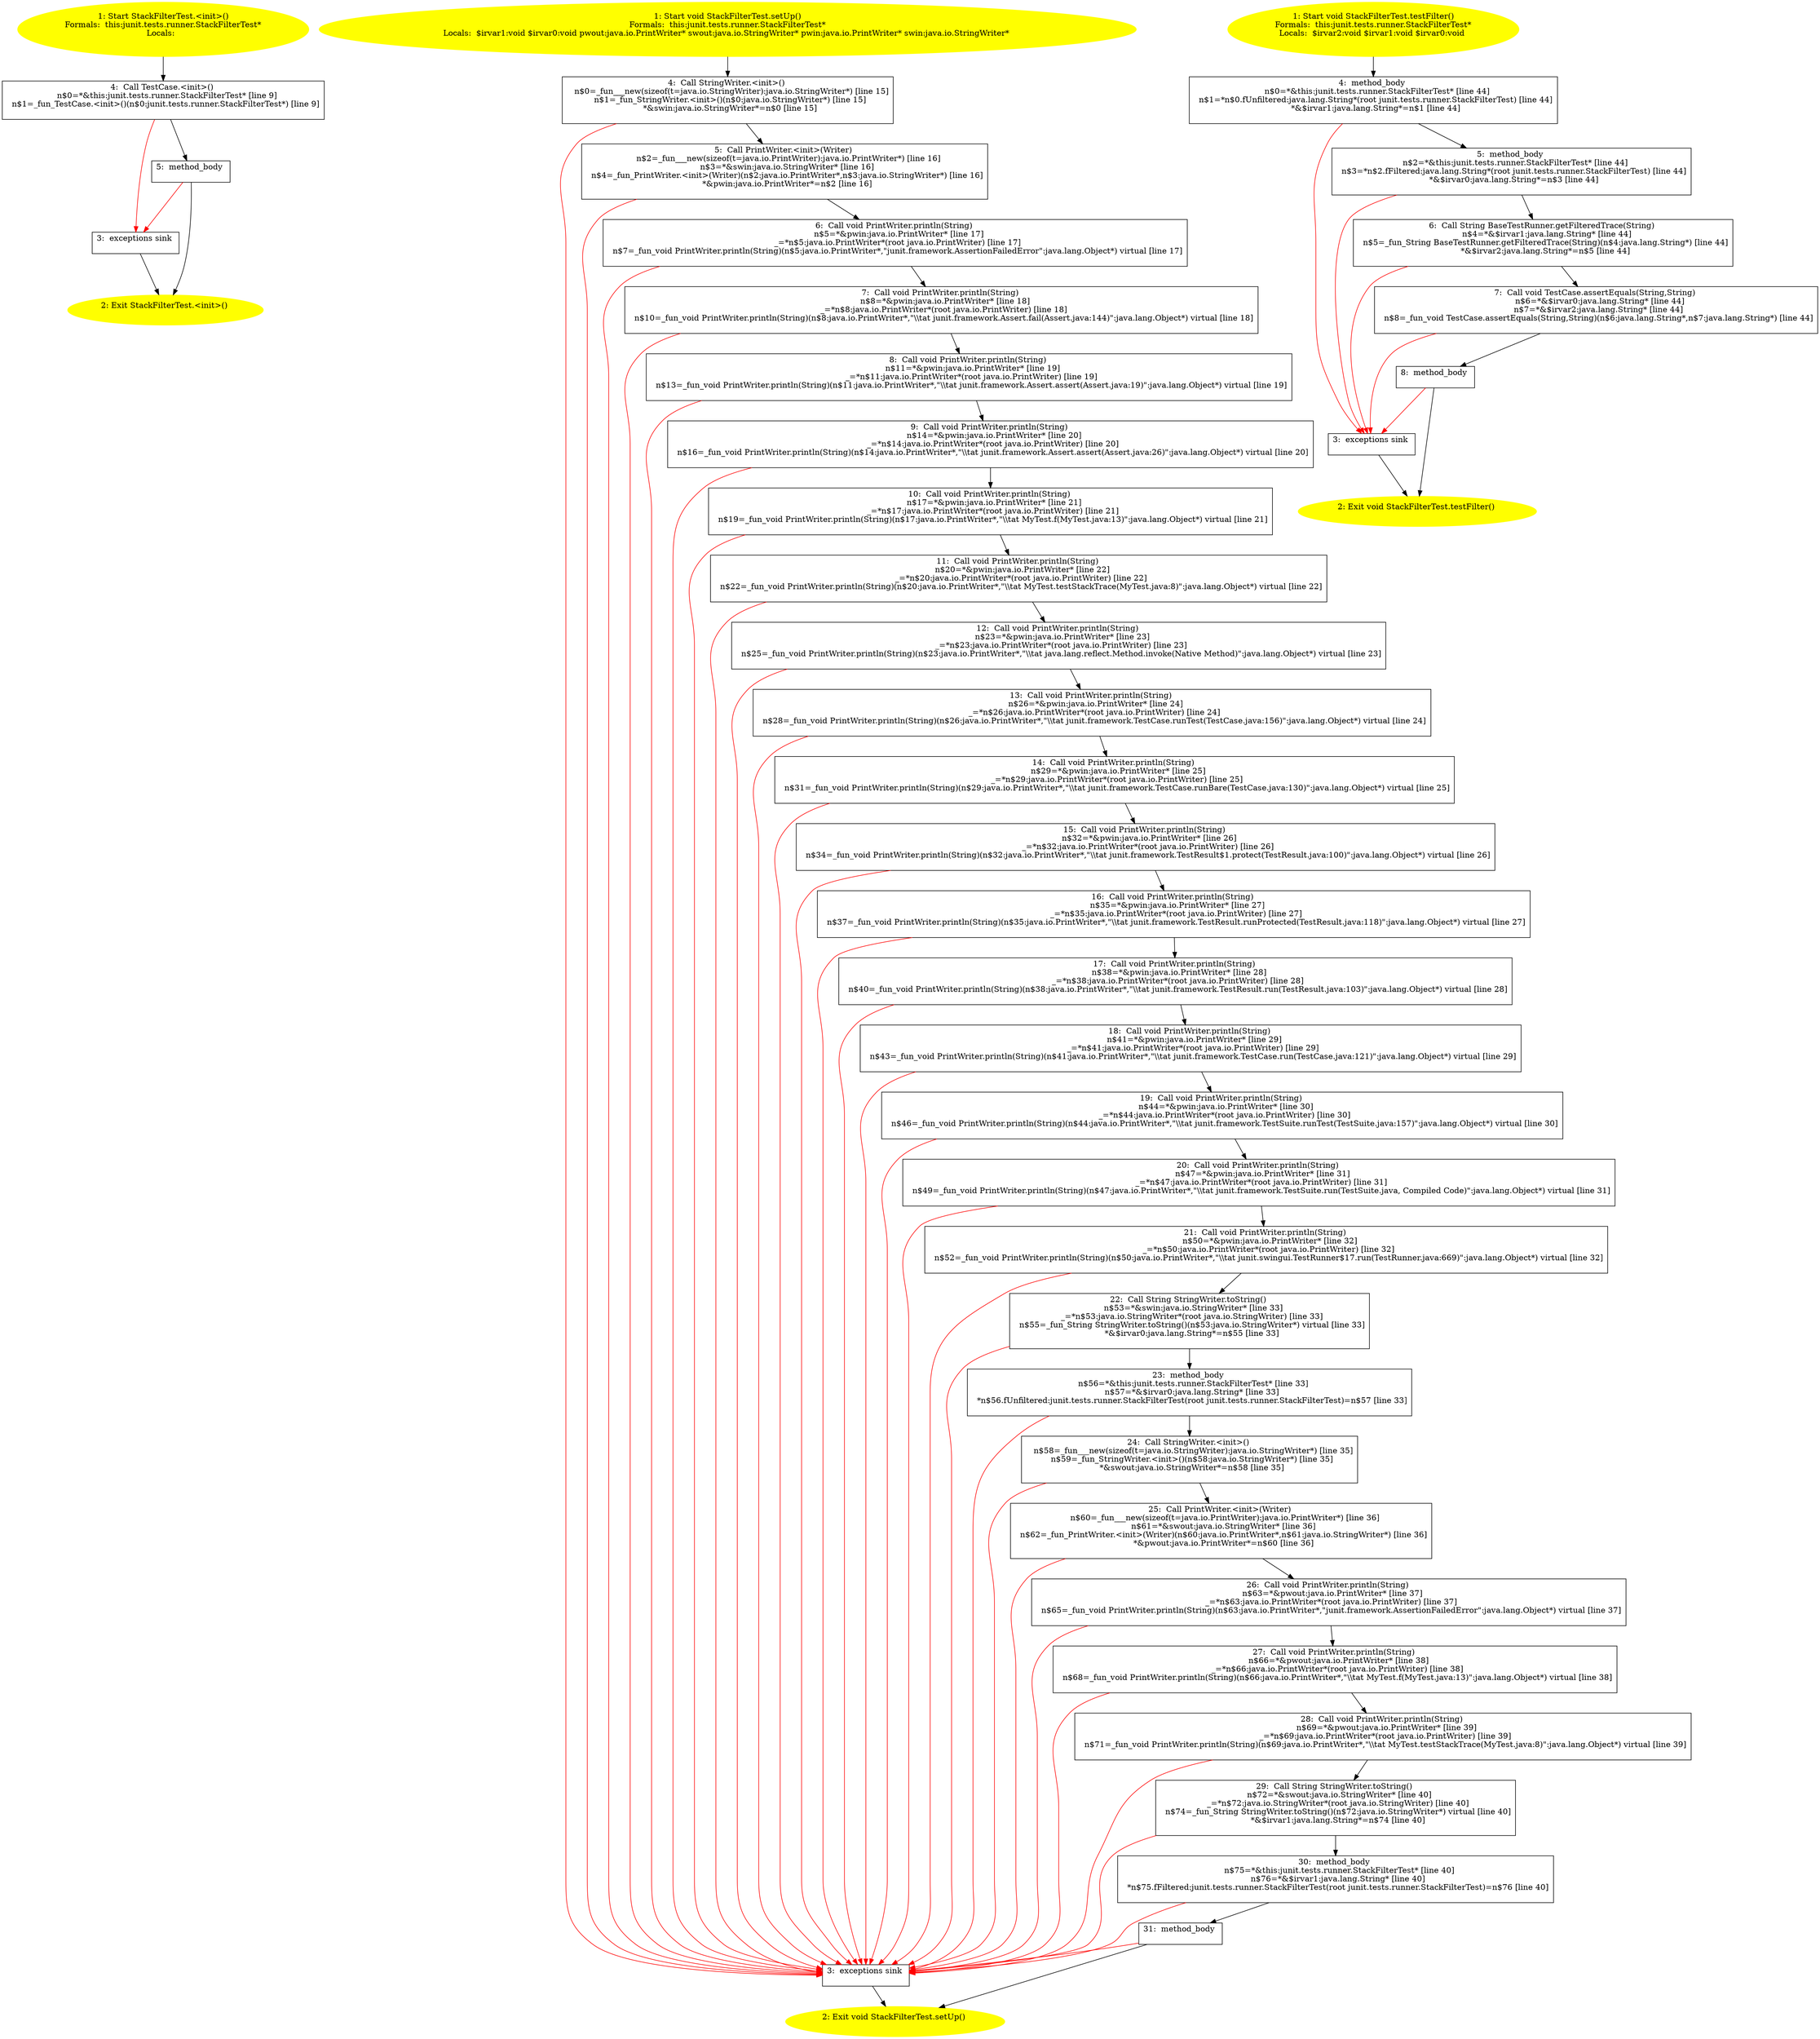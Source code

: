 /* @generated */
digraph cfg {
"junit.tests.runner.StackFilterTest.<init>().938cba92557d7af3339f9bc526969e22_1" [label="1: Start StackFilterTest.<init>()\nFormals:  this:junit.tests.runner.StackFilterTest*\nLocals:  \n  " color=yellow style=filled]
	

	 "junit.tests.runner.StackFilterTest.<init>().938cba92557d7af3339f9bc526969e22_1" -> "junit.tests.runner.StackFilterTest.<init>().938cba92557d7af3339f9bc526969e22_4" ;
"junit.tests.runner.StackFilterTest.<init>().938cba92557d7af3339f9bc526969e22_2" [label="2: Exit StackFilterTest.<init>() \n  " color=yellow style=filled]
	

"junit.tests.runner.StackFilterTest.<init>().938cba92557d7af3339f9bc526969e22_3" [label="3:  exceptions sink \n  " shape="box"]
	

	 "junit.tests.runner.StackFilterTest.<init>().938cba92557d7af3339f9bc526969e22_3" -> "junit.tests.runner.StackFilterTest.<init>().938cba92557d7af3339f9bc526969e22_2" ;
"junit.tests.runner.StackFilterTest.<init>().938cba92557d7af3339f9bc526969e22_4" [label="4:  Call TestCase.<init>() \n   n$0=*&this:junit.tests.runner.StackFilterTest* [line 9]\n  n$1=_fun_TestCase.<init>()(n$0:junit.tests.runner.StackFilterTest*) [line 9]\n " shape="box"]
	

	 "junit.tests.runner.StackFilterTest.<init>().938cba92557d7af3339f9bc526969e22_4" -> "junit.tests.runner.StackFilterTest.<init>().938cba92557d7af3339f9bc526969e22_5" ;
	 "junit.tests.runner.StackFilterTest.<init>().938cba92557d7af3339f9bc526969e22_4" -> "junit.tests.runner.StackFilterTest.<init>().938cba92557d7af3339f9bc526969e22_3" [color="red" ];
"junit.tests.runner.StackFilterTest.<init>().938cba92557d7af3339f9bc526969e22_5" [label="5:  method_body \n  " shape="box"]
	

	 "junit.tests.runner.StackFilterTest.<init>().938cba92557d7af3339f9bc526969e22_5" -> "junit.tests.runner.StackFilterTest.<init>().938cba92557d7af3339f9bc526969e22_2" ;
	 "junit.tests.runner.StackFilterTest.<init>().938cba92557d7af3339f9bc526969e22_5" -> "junit.tests.runner.StackFilterTest.<init>().938cba92557d7af3339f9bc526969e22_3" [color="red" ];
"junit.tests.runner.StackFilterTest.setUp():void.b39815ec30c041c6dc3257d4e4434ba0_1" [label="1: Start void StackFilterTest.setUp()\nFormals:  this:junit.tests.runner.StackFilterTest*\nLocals:  $irvar1:void $irvar0:void pwout:java.io.PrintWriter* swout:java.io.StringWriter* pwin:java.io.PrintWriter* swin:java.io.StringWriter* \n  " color=yellow style=filled]
	

	 "junit.tests.runner.StackFilterTest.setUp():void.b39815ec30c041c6dc3257d4e4434ba0_1" -> "junit.tests.runner.StackFilterTest.setUp():void.b39815ec30c041c6dc3257d4e4434ba0_4" ;
"junit.tests.runner.StackFilterTest.setUp():void.b39815ec30c041c6dc3257d4e4434ba0_2" [label="2: Exit void StackFilterTest.setUp() \n  " color=yellow style=filled]
	

"junit.tests.runner.StackFilterTest.setUp():void.b39815ec30c041c6dc3257d4e4434ba0_3" [label="3:  exceptions sink \n  " shape="box"]
	

	 "junit.tests.runner.StackFilterTest.setUp():void.b39815ec30c041c6dc3257d4e4434ba0_3" -> "junit.tests.runner.StackFilterTest.setUp():void.b39815ec30c041c6dc3257d4e4434ba0_2" ;
"junit.tests.runner.StackFilterTest.setUp():void.b39815ec30c041c6dc3257d4e4434ba0_4" [label="4:  Call StringWriter.<init>() \n   n$0=_fun___new(sizeof(t=java.io.StringWriter):java.io.StringWriter*) [line 15]\n  n$1=_fun_StringWriter.<init>()(n$0:java.io.StringWriter*) [line 15]\n  *&swin:java.io.StringWriter*=n$0 [line 15]\n " shape="box"]
	

	 "junit.tests.runner.StackFilterTest.setUp():void.b39815ec30c041c6dc3257d4e4434ba0_4" -> "junit.tests.runner.StackFilterTest.setUp():void.b39815ec30c041c6dc3257d4e4434ba0_5" ;
	 "junit.tests.runner.StackFilterTest.setUp():void.b39815ec30c041c6dc3257d4e4434ba0_4" -> "junit.tests.runner.StackFilterTest.setUp():void.b39815ec30c041c6dc3257d4e4434ba0_3" [color="red" ];
"junit.tests.runner.StackFilterTest.setUp():void.b39815ec30c041c6dc3257d4e4434ba0_5" [label="5:  Call PrintWriter.<init>(Writer) \n   n$2=_fun___new(sizeof(t=java.io.PrintWriter):java.io.PrintWriter*) [line 16]\n  n$3=*&swin:java.io.StringWriter* [line 16]\n  n$4=_fun_PrintWriter.<init>(Writer)(n$2:java.io.PrintWriter*,n$3:java.io.StringWriter*) [line 16]\n  *&pwin:java.io.PrintWriter*=n$2 [line 16]\n " shape="box"]
	

	 "junit.tests.runner.StackFilterTest.setUp():void.b39815ec30c041c6dc3257d4e4434ba0_5" -> "junit.tests.runner.StackFilterTest.setUp():void.b39815ec30c041c6dc3257d4e4434ba0_6" ;
	 "junit.tests.runner.StackFilterTest.setUp():void.b39815ec30c041c6dc3257d4e4434ba0_5" -> "junit.tests.runner.StackFilterTest.setUp():void.b39815ec30c041c6dc3257d4e4434ba0_3" [color="red" ];
"junit.tests.runner.StackFilterTest.setUp():void.b39815ec30c041c6dc3257d4e4434ba0_6" [label="6:  Call void PrintWriter.println(String) \n   n$5=*&pwin:java.io.PrintWriter* [line 17]\n  _=*n$5:java.io.PrintWriter*(root java.io.PrintWriter) [line 17]\n  n$7=_fun_void PrintWriter.println(String)(n$5:java.io.PrintWriter*,\"junit.framework.AssertionFailedError\":java.lang.Object*) virtual [line 17]\n " shape="box"]
	

	 "junit.tests.runner.StackFilterTest.setUp():void.b39815ec30c041c6dc3257d4e4434ba0_6" -> "junit.tests.runner.StackFilterTest.setUp():void.b39815ec30c041c6dc3257d4e4434ba0_7" ;
	 "junit.tests.runner.StackFilterTest.setUp():void.b39815ec30c041c6dc3257d4e4434ba0_6" -> "junit.tests.runner.StackFilterTest.setUp():void.b39815ec30c041c6dc3257d4e4434ba0_3" [color="red" ];
"junit.tests.runner.StackFilterTest.setUp():void.b39815ec30c041c6dc3257d4e4434ba0_7" [label="7:  Call void PrintWriter.println(String) \n   n$8=*&pwin:java.io.PrintWriter* [line 18]\n  _=*n$8:java.io.PrintWriter*(root java.io.PrintWriter) [line 18]\n  n$10=_fun_void PrintWriter.println(String)(n$8:java.io.PrintWriter*,\"\\\\tat junit.framework.Assert.fail(Assert.java:144)\":java.lang.Object*) virtual [line 18]\n " shape="box"]
	

	 "junit.tests.runner.StackFilterTest.setUp():void.b39815ec30c041c6dc3257d4e4434ba0_7" -> "junit.tests.runner.StackFilterTest.setUp():void.b39815ec30c041c6dc3257d4e4434ba0_8" ;
	 "junit.tests.runner.StackFilterTest.setUp():void.b39815ec30c041c6dc3257d4e4434ba0_7" -> "junit.tests.runner.StackFilterTest.setUp():void.b39815ec30c041c6dc3257d4e4434ba0_3" [color="red" ];
"junit.tests.runner.StackFilterTest.setUp():void.b39815ec30c041c6dc3257d4e4434ba0_8" [label="8:  Call void PrintWriter.println(String) \n   n$11=*&pwin:java.io.PrintWriter* [line 19]\n  _=*n$11:java.io.PrintWriter*(root java.io.PrintWriter) [line 19]\n  n$13=_fun_void PrintWriter.println(String)(n$11:java.io.PrintWriter*,\"\\\\tat junit.framework.Assert.assert(Assert.java:19)\":java.lang.Object*) virtual [line 19]\n " shape="box"]
	

	 "junit.tests.runner.StackFilterTest.setUp():void.b39815ec30c041c6dc3257d4e4434ba0_8" -> "junit.tests.runner.StackFilterTest.setUp():void.b39815ec30c041c6dc3257d4e4434ba0_9" ;
	 "junit.tests.runner.StackFilterTest.setUp():void.b39815ec30c041c6dc3257d4e4434ba0_8" -> "junit.tests.runner.StackFilterTest.setUp():void.b39815ec30c041c6dc3257d4e4434ba0_3" [color="red" ];
"junit.tests.runner.StackFilterTest.setUp():void.b39815ec30c041c6dc3257d4e4434ba0_9" [label="9:  Call void PrintWriter.println(String) \n   n$14=*&pwin:java.io.PrintWriter* [line 20]\n  _=*n$14:java.io.PrintWriter*(root java.io.PrintWriter) [line 20]\n  n$16=_fun_void PrintWriter.println(String)(n$14:java.io.PrintWriter*,\"\\\\tat junit.framework.Assert.assert(Assert.java:26)\":java.lang.Object*) virtual [line 20]\n " shape="box"]
	

	 "junit.tests.runner.StackFilterTest.setUp():void.b39815ec30c041c6dc3257d4e4434ba0_9" -> "junit.tests.runner.StackFilterTest.setUp():void.b39815ec30c041c6dc3257d4e4434ba0_10" ;
	 "junit.tests.runner.StackFilterTest.setUp():void.b39815ec30c041c6dc3257d4e4434ba0_9" -> "junit.tests.runner.StackFilterTest.setUp():void.b39815ec30c041c6dc3257d4e4434ba0_3" [color="red" ];
"junit.tests.runner.StackFilterTest.setUp():void.b39815ec30c041c6dc3257d4e4434ba0_10" [label="10:  Call void PrintWriter.println(String) \n   n$17=*&pwin:java.io.PrintWriter* [line 21]\n  _=*n$17:java.io.PrintWriter*(root java.io.PrintWriter) [line 21]\n  n$19=_fun_void PrintWriter.println(String)(n$17:java.io.PrintWriter*,\"\\\\tat MyTest.f(MyTest.java:13)\":java.lang.Object*) virtual [line 21]\n " shape="box"]
	

	 "junit.tests.runner.StackFilterTest.setUp():void.b39815ec30c041c6dc3257d4e4434ba0_10" -> "junit.tests.runner.StackFilterTest.setUp():void.b39815ec30c041c6dc3257d4e4434ba0_11" ;
	 "junit.tests.runner.StackFilterTest.setUp():void.b39815ec30c041c6dc3257d4e4434ba0_10" -> "junit.tests.runner.StackFilterTest.setUp():void.b39815ec30c041c6dc3257d4e4434ba0_3" [color="red" ];
"junit.tests.runner.StackFilterTest.setUp():void.b39815ec30c041c6dc3257d4e4434ba0_11" [label="11:  Call void PrintWriter.println(String) \n   n$20=*&pwin:java.io.PrintWriter* [line 22]\n  _=*n$20:java.io.PrintWriter*(root java.io.PrintWriter) [line 22]\n  n$22=_fun_void PrintWriter.println(String)(n$20:java.io.PrintWriter*,\"\\\\tat MyTest.testStackTrace(MyTest.java:8)\":java.lang.Object*) virtual [line 22]\n " shape="box"]
	

	 "junit.tests.runner.StackFilterTest.setUp():void.b39815ec30c041c6dc3257d4e4434ba0_11" -> "junit.tests.runner.StackFilterTest.setUp():void.b39815ec30c041c6dc3257d4e4434ba0_12" ;
	 "junit.tests.runner.StackFilterTest.setUp():void.b39815ec30c041c6dc3257d4e4434ba0_11" -> "junit.tests.runner.StackFilterTest.setUp():void.b39815ec30c041c6dc3257d4e4434ba0_3" [color="red" ];
"junit.tests.runner.StackFilterTest.setUp():void.b39815ec30c041c6dc3257d4e4434ba0_12" [label="12:  Call void PrintWriter.println(String) \n   n$23=*&pwin:java.io.PrintWriter* [line 23]\n  _=*n$23:java.io.PrintWriter*(root java.io.PrintWriter) [line 23]\n  n$25=_fun_void PrintWriter.println(String)(n$23:java.io.PrintWriter*,\"\\\\tat java.lang.reflect.Method.invoke(Native Method)\":java.lang.Object*) virtual [line 23]\n " shape="box"]
	

	 "junit.tests.runner.StackFilterTest.setUp():void.b39815ec30c041c6dc3257d4e4434ba0_12" -> "junit.tests.runner.StackFilterTest.setUp():void.b39815ec30c041c6dc3257d4e4434ba0_13" ;
	 "junit.tests.runner.StackFilterTest.setUp():void.b39815ec30c041c6dc3257d4e4434ba0_12" -> "junit.tests.runner.StackFilterTest.setUp():void.b39815ec30c041c6dc3257d4e4434ba0_3" [color="red" ];
"junit.tests.runner.StackFilterTest.setUp():void.b39815ec30c041c6dc3257d4e4434ba0_13" [label="13:  Call void PrintWriter.println(String) \n   n$26=*&pwin:java.io.PrintWriter* [line 24]\n  _=*n$26:java.io.PrintWriter*(root java.io.PrintWriter) [line 24]\n  n$28=_fun_void PrintWriter.println(String)(n$26:java.io.PrintWriter*,\"\\\\tat junit.framework.TestCase.runTest(TestCase.java:156)\":java.lang.Object*) virtual [line 24]\n " shape="box"]
	

	 "junit.tests.runner.StackFilterTest.setUp():void.b39815ec30c041c6dc3257d4e4434ba0_13" -> "junit.tests.runner.StackFilterTest.setUp():void.b39815ec30c041c6dc3257d4e4434ba0_14" ;
	 "junit.tests.runner.StackFilterTest.setUp():void.b39815ec30c041c6dc3257d4e4434ba0_13" -> "junit.tests.runner.StackFilterTest.setUp():void.b39815ec30c041c6dc3257d4e4434ba0_3" [color="red" ];
"junit.tests.runner.StackFilterTest.setUp():void.b39815ec30c041c6dc3257d4e4434ba0_14" [label="14:  Call void PrintWriter.println(String) \n   n$29=*&pwin:java.io.PrintWriter* [line 25]\n  _=*n$29:java.io.PrintWriter*(root java.io.PrintWriter) [line 25]\n  n$31=_fun_void PrintWriter.println(String)(n$29:java.io.PrintWriter*,\"\\\\tat junit.framework.TestCase.runBare(TestCase.java:130)\":java.lang.Object*) virtual [line 25]\n " shape="box"]
	

	 "junit.tests.runner.StackFilterTest.setUp():void.b39815ec30c041c6dc3257d4e4434ba0_14" -> "junit.tests.runner.StackFilterTest.setUp():void.b39815ec30c041c6dc3257d4e4434ba0_15" ;
	 "junit.tests.runner.StackFilterTest.setUp():void.b39815ec30c041c6dc3257d4e4434ba0_14" -> "junit.tests.runner.StackFilterTest.setUp():void.b39815ec30c041c6dc3257d4e4434ba0_3" [color="red" ];
"junit.tests.runner.StackFilterTest.setUp():void.b39815ec30c041c6dc3257d4e4434ba0_15" [label="15:  Call void PrintWriter.println(String) \n   n$32=*&pwin:java.io.PrintWriter* [line 26]\n  _=*n$32:java.io.PrintWriter*(root java.io.PrintWriter) [line 26]\n  n$34=_fun_void PrintWriter.println(String)(n$32:java.io.PrintWriter*,\"\\\\tat junit.framework.TestResult$1.protect(TestResult.java:100)\":java.lang.Object*) virtual [line 26]\n " shape="box"]
	

	 "junit.tests.runner.StackFilterTest.setUp():void.b39815ec30c041c6dc3257d4e4434ba0_15" -> "junit.tests.runner.StackFilterTest.setUp():void.b39815ec30c041c6dc3257d4e4434ba0_16" ;
	 "junit.tests.runner.StackFilterTest.setUp():void.b39815ec30c041c6dc3257d4e4434ba0_15" -> "junit.tests.runner.StackFilterTest.setUp():void.b39815ec30c041c6dc3257d4e4434ba0_3" [color="red" ];
"junit.tests.runner.StackFilterTest.setUp():void.b39815ec30c041c6dc3257d4e4434ba0_16" [label="16:  Call void PrintWriter.println(String) \n   n$35=*&pwin:java.io.PrintWriter* [line 27]\n  _=*n$35:java.io.PrintWriter*(root java.io.PrintWriter) [line 27]\n  n$37=_fun_void PrintWriter.println(String)(n$35:java.io.PrintWriter*,\"\\\\tat junit.framework.TestResult.runProtected(TestResult.java:118)\":java.lang.Object*) virtual [line 27]\n " shape="box"]
	

	 "junit.tests.runner.StackFilterTest.setUp():void.b39815ec30c041c6dc3257d4e4434ba0_16" -> "junit.tests.runner.StackFilterTest.setUp():void.b39815ec30c041c6dc3257d4e4434ba0_17" ;
	 "junit.tests.runner.StackFilterTest.setUp():void.b39815ec30c041c6dc3257d4e4434ba0_16" -> "junit.tests.runner.StackFilterTest.setUp():void.b39815ec30c041c6dc3257d4e4434ba0_3" [color="red" ];
"junit.tests.runner.StackFilterTest.setUp():void.b39815ec30c041c6dc3257d4e4434ba0_17" [label="17:  Call void PrintWriter.println(String) \n   n$38=*&pwin:java.io.PrintWriter* [line 28]\n  _=*n$38:java.io.PrintWriter*(root java.io.PrintWriter) [line 28]\n  n$40=_fun_void PrintWriter.println(String)(n$38:java.io.PrintWriter*,\"\\\\tat junit.framework.TestResult.run(TestResult.java:103)\":java.lang.Object*) virtual [line 28]\n " shape="box"]
	

	 "junit.tests.runner.StackFilterTest.setUp():void.b39815ec30c041c6dc3257d4e4434ba0_17" -> "junit.tests.runner.StackFilterTest.setUp():void.b39815ec30c041c6dc3257d4e4434ba0_18" ;
	 "junit.tests.runner.StackFilterTest.setUp():void.b39815ec30c041c6dc3257d4e4434ba0_17" -> "junit.tests.runner.StackFilterTest.setUp():void.b39815ec30c041c6dc3257d4e4434ba0_3" [color="red" ];
"junit.tests.runner.StackFilterTest.setUp():void.b39815ec30c041c6dc3257d4e4434ba0_18" [label="18:  Call void PrintWriter.println(String) \n   n$41=*&pwin:java.io.PrintWriter* [line 29]\n  _=*n$41:java.io.PrintWriter*(root java.io.PrintWriter) [line 29]\n  n$43=_fun_void PrintWriter.println(String)(n$41:java.io.PrintWriter*,\"\\\\tat junit.framework.TestCase.run(TestCase.java:121)\":java.lang.Object*) virtual [line 29]\n " shape="box"]
	

	 "junit.tests.runner.StackFilterTest.setUp():void.b39815ec30c041c6dc3257d4e4434ba0_18" -> "junit.tests.runner.StackFilterTest.setUp():void.b39815ec30c041c6dc3257d4e4434ba0_19" ;
	 "junit.tests.runner.StackFilterTest.setUp():void.b39815ec30c041c6dc3257d4e4434ba0_18" -> "junit.tests.runner.StackFilterTest.setUp():void.b39815ec30c041c6dc3257d4e4434ba0_3" [color="red" ];
"junit.tests.runner.StackFilterTest.setUp():void.b39815ec30c041c6dc3257d4e4434ba0_19" [label="19:  Call void PrintWriter.println(String) \n   n$44=*&pwin:java.io.PrintWriter* [line 30]\n  _=*n$44:java.io.PrintWriter*(root java.io.PrintWriter) [line 30]\n  n$46=_fun_void PrintWriter.println(String)(n$44:java.io.PrintWriter*,\"\\\\tat junit.framework.TestSuite.runTest(TestSuite.java:157)\":java.lang.Object*) virtual [line 30]\n " shape="box"]
	

	 "junit.tests.runner.StackFilterTest.setUp():void.b39815ec30c041c6dc3257d4e4434ba0_19" -> "junit.tests.runner.StackFilterTest.setUp():void.b39815ec30c041c6dc3257d4e4434ba0_20" ;
	 "junit.tests.runner.StackFilterTest.setUp():void.b39815ec30c041c6dc3257d4e4434ba0_19" -> "junit.tests.runner.StackFilterTest.setUp():void.b39815ec30c041c6dc3257d4e4434ba0_3" [color="red" ];
"junit.tests.runner.StackFilterTest.setUp():void.b39815ec30c041c6dc3257d4e4434ba0_20" [label="20:  Call void PrintWriter.println(String) \n   n$47=*&pwin:java.io.PrintWriter* [line 31]\n  _=*n$47:java.io.PrintWriter*(root java.io.PrintWriter) [line 31]\n  n$49=_fun_void PrintWriter.println(String)(n$47:java.io.PrintWriter*,\"\\\\tat junit.framework.TestSuite.run(TestSuite.java, Compiled Code)\":java.lang.Object*) virtual [line 31]\n " shape="box"]
	

	 "junit.tests.runner.StackFilterTest.setUp():void.b39815ec30c041c6dc3257d4e4434ba0_20" -> "junit.tests.runner.StackFilterTest.setUp():void.b39815ec30c041c6dc3257d4e4434ba0_21" ;
	 "junit.tests.runner.StackFilterTest.setUp():void.b39815ec30c041c6dc3257d4e4434ba0_20" -> "junit.tests.runner.StackFilterTest.setUp():void.b39815ec30c041c6dc3257d4e4434ba0_3" [color="red" ];
"junit.tests.runner.StackFilterTest.setUp():void.b39815ec30c041c6dc3257d4e4434ba0_21" [label="21:  Call void PrintWriter.println(String) \n   n$50=*&pwin:java.io.PrintWriter* [line 32]\n  _=*n$50:java.io.PrintWriter*(root java.io.PrintWriter) [line 32]\n  n$52=_fun_void PrintWriter.println(String)(n$50:java.io.PrintWriter*,\"\\\\tat junit.swingui.TestRunner$17.run(TestRunner.java:669)\":java.lang.Object*) virtual [line 32]\n " shape="box"]
	

	 "junit.tests.runner.StackFilterTest.setUp():void.b39815ec30c041c6dc3257d4e4434ba0_21" -> "junit.tests.runner.StackFilterTest.setUp():void.b39815ec30c041c6dc3257d4e4434ba0_22" ;
	 "junit.tests.runner.StackFilterTest.setUp():void.b39815ec30c041c6dc3257d4e4434ba0_21" -> "junit.tests.runner.StackFilterTest.setUp():void.b39815ec30c041c6dc3257d4e4434ba0_3" [color="red" ];
"junit.tests.runner.StackFilterTest.setUp():void.b39815ec30c041c6dc3257d4e4434ba0_22" [label="22:  Call String StringWriter.toString() \n   n$53=*&swin:java.io.StringWriter* [line 33]\n  _=*n$53:java.io.StringWriter*(root java.io.StringWriter) [line 33]\n  n$55=_fun_String StringWriter.toString()(n$53:java.io.StringWriter*) virtual [line 33]\n  *&$irvar0:java.lang.String*=n$55 [line 33]\n " shape="box"]
	

	 "junit.tests.runner.StackFilterTest.setUp():void.b39815ec30c041c6dc3257d4e4434ba0_22" -> "junit.tests.runner.StackFilterTest.setUp():void.b39815ec30c041c6dc3257d4e4434ba0_23" ;
	 "junit.tests.runner.StackFilterTest.setUp():void.b39815ec30c041c6dc3257d4e4434ba0_22" -> "junit.tests.runner.StackFilterTest.setUp():void.b39815ec30c041c6dc3257d4e4434ba0_3" [color="red" ];
"junit.tests.runner.StackFilterTest.setUp():void.b39815ec30c041c6dc3257d4e4434ba0_23" [label="23:  method_body \n   n$56=*&this:junit.tests.runner.StackFilterTest* [line 33]\n  n$57=*&$irvar0:java.lang.String* [line 33]\n  *n$56.fUnfiltered:junit.tests.runner.StackFilterTest(root junit.tests.runner.StackFilterTest)=n$57 [line 33]\n " shape="box"]
	

	 "junit.tests.runner.StackFilterTest.setUp():void.b39815ec30c041c6dc3257d4e4434ba0_23" -> "junit.tests.runner.StackFilterTest.setUp():void.b39815ec30c041c6dc3257d4e4434ba0_24" ;
	 "junit.tests.runner.StackFilterTest.setUp():void.b39815ec30c041c6dc3257d4e4434ba0_23" -> "junit.tests.runner.StackFilterTest.setUp():void.b39815ec30c041c6dc3257d4e4434ba0_3" [color="red" ];
"junit.tests.runner.StackFilterTest.setUp():void.b39815ec30c041c6dc3257d4e4434ba0_24" [label="24:  Call StringWriter.<init>() \n   n$58=_fun___new(sizeof(t=java.io.StringWriter):java.io.StringWriter*) [line 35]\n  n$59=_fun_StringWriter.<init>()(n$58:java.io.StringWriter*) [line 35]\n  *&swout:java.io.StringWriter*=n$58 [line 35]\n " shape="box"]
	

	 "junit.tests.runner.StackFilterTest.setUp():void.b39815ec30c041c6dc3257d4e4434ba0_24" -> "junit.tests.runner.StackFilterTest.setUp():void.b39815ec30c041c6dc3257d4e4434ba0_25" ;
	 "junit.tests.runner.StackFilterTest.setUp():void.b39815ec30c041c6dc3257d4e4434ba0_24" -> "junit.tests.runner.StackFilterTest.setUp():void.b39815ec30c041c6dc3257d4e4434ba0_3" [color="red" ];
"junit.tests.runner.StackFilterTest.setUp():void.b39815ec30c041c6dc3257d4e4434ba0_25" [label="25:  Call PrintWriter.<init>(Writer) \n   n$60=_fun___new(sizeof(t=java.io.PrintWriter):java.io.PrintWriter*) [line 36]\n  n$61=*&swout:java.io.StringWriter* [line 36]\n  n$62=_fun_PrintWriter.<init>(Writer)(n$60:java.io.PrintWriter*,n$61:java.io.StringWriter*) [line 36]\n  *&pwout:java.io.PrintWriter*=n$60 [line 36]\n " shape="box"]
	

	 "junit.tests.runner.StackFilterTest.setUp():void.b39815ec30c041c6dc3257d4e4434ba0_25" -> "junit.tests.runner.StackFilterTest.setUp():void.b39815ec30c041c6dc3257d4e4434ba0_26" ;
	 "junit.tests.runner.StackFilterTest.setUp():void.b39815ec30c041c6dc3257d4e4434ba0_25" -> "junit.tests.runner.StackFilterTest.setUp():void.b39815ec30c041c6dc3257d4e4434ba0_3" [color="red" ];
"junit.tests.runner.StackFilterTest.setUp():void.b39815ec30c041c6dc3257d4e4434ba0_26" [label="26:  Call void PrintWriter.println(String) \n   n$63=*&pwout:java.io.PrintWriter* [line 37]\n  _=*n$63:java.io.PrintWriter*(root java.io.PrintWriter) [line 37]\n  n$65=_fun_void PrintWriter.println(String)(n$63:java.io.PrintWriter*,\"junit.framework.AssertionFailedError\":java.lang.Object*) virtual [line 37]\n " shape="box"]
	

	 "junit.tests.runner.StackFilterTest.setUp():void.b39815ec30c041c6dc3257d4e4434ba0_26" -> "junit.tests.runner.StackFilterTest.setUp():void.b39815ec30c041c6dc3257d4e4434ba0_27" ;
	 "junit.tests.runner.StackFilterTest.setUp():void.b39815ec30c041c6dc3257d4e4434ba0_26" -> "junit.tests.runner.StackFilterTest.setUp():void.b39815ec30c041c6dc3257d4e4434ba0_3" [color="red" ];
"junit.tests.runner.StackFilterTest.setUp():void.b39815ec30c041c6dc3257d4e4434ba0_27" [label="27:  Call void PrintWriter.println(String) \n   n$66=*&pwout:java.io.PrintWriter* [line 38]\n  _=*n$66:java.io.PrintWriter*(root java.io.PrintWriter) [line 38]\n  n$68=_fun_void PrintWriter.println(String)(n$66:java.io.PrintWriter*,\"\\\\tat MyTest.f(MyTest.java:13)\":java.lang.Object*) virtual [line 38]\n " shape="box"]
	

	 "junit.tests.runner.StackFilterTest.setUp():void.b39815ec30c041c6dc3257d4e4434ba0_27" -> "junit.tests.runner.StackFilterTest.setUp():void.b39815ec30c041c6dc3257d4e4434ba0_28" ;
	 "junit.tests.runner.StackFilterTest.setUp():void.b39815ec30c041c6dc3257d4e4434ba0_27" -> "junit.tests.runner.StackFilterTest.setUp():void.b39815ec30c041c6dc3257d4e4434ba0_3" [color="red" ];
"junit.tests.runner.StackFilterTest.setUp():void.b39815ec30c041c6dc3257d4e4434ba0_28" [label="28:  Call void PrintWriter.println(String) \n   n$69=*&pwout:java.io.PrintWriter* [line 39]\n  _=*n$69:java.io.PrintWriter*(root java.io.PrintWriter) [line 39]\n  n$71=_fun_void PrintWriter.println(String)(n$69:java.io.PrintWriter*,\"\\\\tat MyTest.testStackTrace(MyTest.java:8)\":java.lang.Object*) virtual [line 39]\n " shape="box"]
	

	 "junit.tests.runner.StackFilterTest.setUp():void.b39815ec30c041c6dc3257d4e4434ba0_28" -> "junit.tests.runner.StackFilterTest.setUp():void.b39815ec30c041c6dc3257d4e4434ba0_29" ;
	 "junit.tests.runner.StackFilterTest.setUp():void.b39815ec30c041c6dc3257d4e4434ba0_28" -> "junit.tests.runner.StackFilterTest.setUp():void.b39815ec30c041c6dc3257d4e4434ba0_3" [color="red" ];
"junit.tests.runner.StackFilterTest.setUp():void.b39815ec30c041c6dc3257d4e4434ba0_29" [label="29:  Call String StringWriter.toString() \n   n$72=*&swout:java.io.StringWriter* [line 40]\n  _=*n$72:java.io.StringWriter*(root java.io.StringWriter) [line 40]\n  n$74=_fun_String StringWriter.toString()(n$72:java.io.StringWriter*) virtual [line 40]\n  *&$irvar1:java.lang.String*=n$74 [line 40]\n " shape="box"]
	

	 "junit.tests.runner.StackFilterTest.setUp():void.b39815ec30c041c6dc3257d4e4434ba0_29" -> "junit.tests.runner.StackFilterTest.setUp():void.b39815ec30c041c6dc3257d4e4434ba0_30" ;
	 "junit.tests.runner.StackFilterTest.setUp():void.b39815ec30c041c6dc3257d4e4434ba0_29" -> "junit.tests.runner.StackFilterTest.setUp():void.b39815ec30c041c6dc3257d4e4434ba0_3" [color="red" ];
"junit.tests.runner.StackFilterTest.setUp():void.b39815ec30c041c6dc3257d4e4434ba0_30" [label="30:  method_body \n   n$75=*&this:junit.tests.runner.StackFilterTest* [line 40]\n  n$76=*&$irvar1:java.lang.String* [line 40]\n  *n$75.fFiltered:junit.tests.runner.StackFilterTest(root junit.tests.runner.StackFilterTest)=n$76 [line 40]\n " shape="box"]
	

	 "junit.tests.runner.StackFilterTest.setUp():void.b39815ec30c041c6dc3257d4e4434ba0_30" -> "junit.tests.runner.StackFilterTest.setUp():void.b39815ec30c041c6dc3257d4e4434ba0_31" ;
	 "junit.tests.runner.StackFilterTest.setUp():void.b39815ec30c041c6dc3257d4e4434ba0_30" -> "junit.tests.runner.StackFilterTest.setUp():void.b39815ec30c041c6dc3257d4e4434ba0_3" [color="red" ];
"junit.tests.runner.StackFilterTest.setUp():void.b39815ec30c041c6dc3257d4e4434ba0_31" [label="31:  method_body \n  " shape="box"]
	

	 "junit.tests.runner.StackFilterTest.setUp():void.b39815ec30c041c6dc3257d4e4434ba0_31" -> "junit.tests.runner.StackFilterTest.setUp():void.b39815ec30c041c6dc3257d4e4434ba0_2" ;
	 "junit.tests.runner.StackFilterTest.setUp():void.b39815ec30c041c6dc3257d4e4434ba0_31" -> "junit.tests.runner.StackFilterTest.setUp():void.b39815ec30c041c6dc3257d4e4434ba0_3" [color="red" ];
"junit.tests.runner.StackFilterTest.testFilter():void.c4f7a5eb07a14d1a1977166e6dddec86_1" [label="1: Start void StackFilterTest.testFilter()\nFormals:  this:junit.tests.runner.StackFilterTest*\nLocals:  $irvar2:void $irvar1:void $irvar0:void \n  " color=yellow style=filled]
	

	 "junit.tests.runner.StackFilterTest.testFilter():void.c4f7a5eb07a14d1a1977166e6dddec86_1" -> "junit.tests.runner.StackFilterTest.testFilter():void.c4f7a5eb07a14d1a1977166e6dddec86_4" ;
"junit.tests.runner.StackFilterTest.testFilter():void.c4f7a5eb07a14d1a1977166e6dddec86_2" [label="2: Exit void StackFilterTest.testFilter() \n  " color=yellow style=filled]
	

"junit.tests.runner.StackFilterTest.testFilter():void.c4f7a5eb07a14d1a1977166e6dddec86_3" [label="3:  exceptions sink \n  " shape="box"]
	

	 "junit.tests.runner.StackFilterTest.testFilter():void.c4f7a5eb07a14d1a1977166e6dddec86_3" -> "junit.tests.runner.StackFilterTest.testFilter():void.c4f7a5eb07a14d1a1977166e6dddec86_2" ;
"junit.tests.runner.StackFilterTest.testFilter():void.c4f7a5eb07a14d1a1977166e6dddec86_4" [label="4:  method_body \n   n$0=*&this:junit.tests.runner.StackFilterTest* [line 44]\n  n$1=*n$0.fUnfiltered:java.lang.String*(root junit.tests.runner.StackFilterTest) [line 44]\n  *&$irvar1:java.lang.String*=n$1 [line 44]\n " shape="box"]
	

	 "junit.tests.runner.StackFilterTest.testFilter():void.c4f7a5eb07a14d1a1977166e6dddec86_4" -> "junit.tests.runner.StackFilterTest.testFilter():void.c4f7a5eb07a14d1a1977166e6dddec86_5" ;
	 "junit.tests.runner.StackFilterTest.testFilter():void.c4f7a5eb07a14d1a1977166e6dddec86_4" -> "junit.tests.runner.StackFilterTest.testFilter():void.c4f7a5eb07a14d1a1977166e6dddec86_3" [color="red" ];
"junit.tests.runner.StackFilterTest.testFilter():void.c4f7a5eb07a14d1a1977166e6dddec86_5" [label="5:  method_body \n   n$2=*&this:junit.tests.runner.StackFilterTest* [line 44]\n  n$3=*n$2.fFiltered:java.lang.String*(root junit.tests.runner.StackFilterTest) [line 44]\n  *&$irvar0:java.lang.String*=n$3 [line 44]\n " shape="box"]
	

	 "junit.tests.runner.StackFilterTest.testFilter():void.c4f7a5eb07a14d1a1977166e6dddec86_5" -> "junit.tests.runner.StackFilterTest.testFilter():void.c4f7a5eb07a14d1a1977166e6dddec86_6" ;
	 "junit.tests.runner.StackFilterTest.testFilter():void.c4f7a5eb07a14d1a1977166e6dddec86_5" -> "junit.tests.runner.StackFilterTest.testFilter():void.c4f7a5eb07a14d1a1977166e6dddec86_3" [color="red" ];
"junit.tests.runner.StackFilterTest.testFilter():void.c4f7a5eb07a14d1a1977166e6dddec86_6" [label="6:  Call String BaseTestRunner.getFilteredTrace(String) \n   n$4=*&$irvar1:java.lang.String* [line 44]\n  n$5=_fun_String BaseTestRunner.getFilteredTrace(String)(n$4:java.lang.String*) [line 44]\n  *&$irvar2:java.lang.String*=n$5 [line 44]\n " shape="box"]
	

	 "junit.tests.runner.StackFilterTest.testFilter():void.c4f7a5eb07a14d1a1977166e6dddec86_6" -> "junit.tests.runner.StackFilterTest.testFilter():void.c4f7a5eb07a14d1a1977166e6dddec86_7" ;
	 "junit.tests.runner.StackFilterTest.testFilter():void.c4f7a5eb07a14d1a1977166e6dddec86_6" -> "junit.tests.runner.StackFilterTest.testFilter():void.c4f7a5eb07a14d1a1977166e6dddec86_3" [color="red" ];
"junit.tests.runner.StackFilterTest.testFilter():void.c4f7a5eb07a14d1a1977166e6dddec86_7" [label="7:  Call void TestCase.assertEquals(String,String) \n   n$6=*&$irvar0:java.lang.String* [line 44]\n  n$7=*&$irvar2:java.lang.String* [line 44]\n  n$8=_fun_void TestCase.assertEquals(String,String)(n$6:java.lang.String*,n$7:java.lang.String*) [line 44]\n " shape="box"]
	

	 "junit.tests.runner.StackFilterTest.testFilter():void.c4f7a5eb07a14d1a1977166e6dddec86_7" -> "junit.tests.runner.StackFilterTest.testFilter():void.c4f7a5eb07a14d1a1977166e6dddec86_8" ;
	 "junit.tests.runner.StackFilterTest.testFilter():void.c4f7a5eb07a14d1a1977166e6dddec86_7" -> "junit.tests.runner.StackFilterTest.testFilter():void.c4f7a5eb07a14d1a1977166e6dddec86_3" [color="red" ];
"junit.tests.runner.StackFilterTest.testFilter():void.c4f7a5eb07a14d1a1977166e6dddec86_8" [label="8:  method_body \n  " shape="box"]
	

	 "junit.tests.runner.StackFilterTest.testFilter():void.c4f7a5eb07a14d1a1977166e6dddec86_8" -> "junit.tests.runner.StackFilterTest.testFilter():void.c4f7a5eb07a14d1a1977166e6dddec86_2" ;
	 "junit.tests.runner.StackFilterTest.testFilter():void.c4f7a5eb07a14d1a1977166e6dddec86_8" -> "junit.tests.runner.StackFilterTest.testFilter():void.c4f7a5eb07a14d1a1977166e6dddec86_3" [color="red" ];
}
